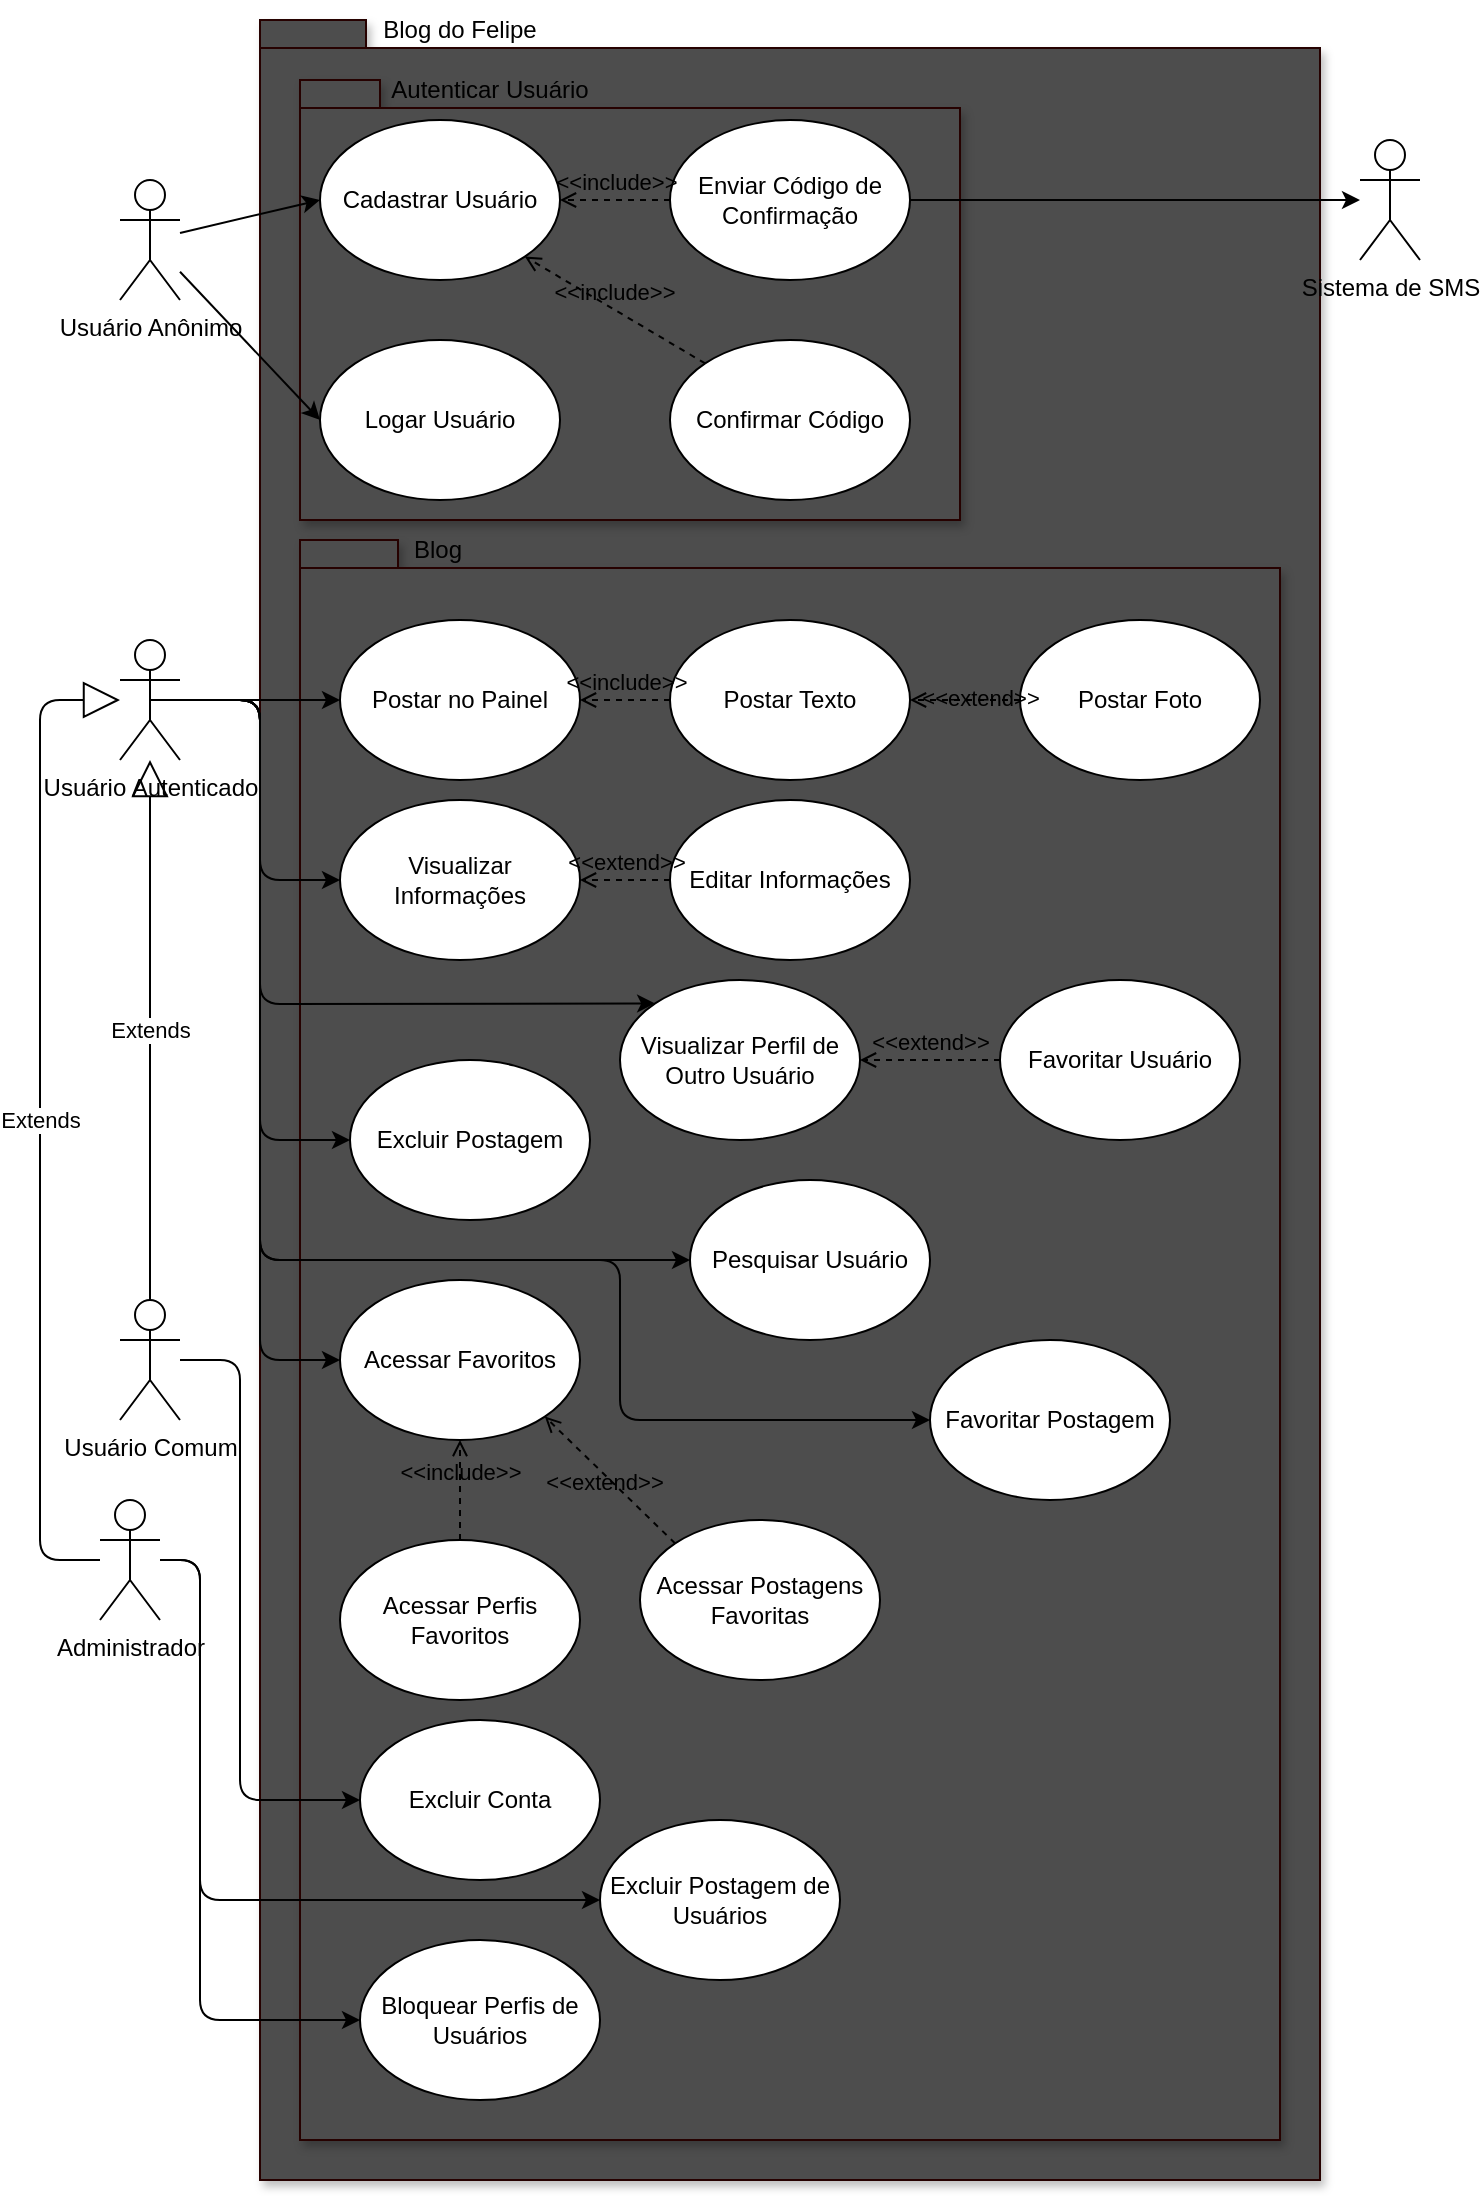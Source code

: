 <mxfile>
    <diagram id="R8X5jv-_PmbTbH94nPzF" name="Page-1">
        <mxGraphModel dx="1369" dy="496" grid="1" gridSize="10" guides="1" tooltips="1" connect="1" arrows="1" fold="1" page="1" pageScale="1" pageWidth="850" pageHeight="1100" math="0" shadow="0">
            <root>
                <mxCell id="0"/>
                <mxCell id="1" parent="0"/>
                <mxCell id="79" value="" style="shape=folder;fontStyle=1;spacingTop=10;tabWidth=40;tabHeight=14;tabPosition=left;html=1;whiteSpace=wrap;shadow=1;fillColor=#4D4D4D;strokeColor=#260100;" vertex="1" parent="1">
                    <mxGeometry x="190" y="10" width="530" height="1080" as="geometry"/>
                </mxCell>
                <mxCell id="28" value="" style="shape=folder;fontStyle=1;spacingTop=10;tabWidth=40;tabHeight=14;tabPosition=left;html=1;whiteSpace=wrap;shadow=1;fillColor=#4D4D4D;strokeColor=#260100;" vertex="1" parent="1">
                    <mxGeometry x="210" y="40" width="330" height="220" as="geometry"/>
                </mxCell>
                <mxCell id="20" value="" style="shape=folder;fontStyle=1;spacingTop=10;tabWidth=40;tabHeight=14;tabPosition=left;html=1;whiteSpace=wrap;shadow=1;fillColor=#4D4D4D;strokeColor=#260100;" vertex="1" parent="1">
                    <mxGeometry x="210" y="270" width="490" height="800" as="geometry"/>
                </mxCell>
                <mxCell id="2" value="Usuário Anônimo" style="shape=umlActor;verticalLabelPosition=bottom;verticalAlign=top;html=1;outlineConnect=0;" vertex="1" parent="1">
                    <mxGeometry x="120" y="90" width="30" height="60" as="geometry"/>
                </mxCell>
                <mxCell id="72" style="edgeStyle=none;html=1;entryX=0;entryY=0.5;entryDx=0;entryDy=0;" edge="1" parent="1" source="3" target="45">
                    <mxGeometry relative="1" as="geometry">
                        <Array as="points">
                            <mxPoint x="180" y="680"/>
                            <mxPoint x="180" y="900"/>
                        </Array>
                    </mxGeometry>
                </mxCell>
                <mxCell id="3" value="Usuário Comum" style="shape=umlActor;verticalLabelPosition=bottom;verticalAlign=top;html=1;outlineConnect=0;" vertex="1" parent="1">
                    <mxGeometry x="120" y="650" width="30" height="60" as="geometry"/>
                </mxCell>
                <mxCell id="73" style="edgeStyle=none;html=1;entryX=0;entryY=0.5;entryDx=0;entryDy=0;" edge="1" parent="1" source="4" target="46">
                    <mxGeometry relative="1" as="geometry">
                        <Array as="points">
                            <mxPoint x="160" y="780"/>
                            <mxPoint x="160" y="950"/>
                        </Array>
                    </mxGeometry>
                </mxCell>
                <mxCell id="74" style="edgeStyle=none;html=1;entryX=0;entryY=0.5;entryDx=0;entryDy=0;" edge="1" parent="1" source="4" target="47">
                    <mxGeometry relative="1" as="geometry">
                        <Array as="points">
                            <mxPoint x="160" y="780"/>
                            <mxPoint x="160" y="1010"/>
                        </Array>
                    </mxGeometry>
                </mxCell>
                <mxCell id="4" value="Administrador" style="shape=umlActor;verticalLabelPosition=bottom;verticalAlign=top;html=1;outlineConnect=0;" vertex="1" parent="1">
                    <mxGeometry x="110" y="750" width="30" height="60" as="geometry"/>
                </mxCell>
                <mxCell id="48" style="edgeStyle=none;html=1;entryX=0;entryY=0.5;entryDx=0;entryDy=0;" edge="1" parent="1" source="5" target="29">
                    <mxGeometry relative="1" as="geometry"/>
                </mxCell>
                <mxCell id="56" style="edgeStyle=none;html=1;entryX=0;entryY=0.5;entryDx=0;entryDy=0;exitX=0.5;exitY=0.5;exitDx=0;exitDy=0;exitPerimeter=0;" edge="1" parent="1" source="5" target="43">
                    <mxGeometry relative="1" as="geometry">
                        <mxPoint x="180" y="430" as="sourcePoint"/>
                        <Array as="points">
                            <mxPoint x="190" y="350"/>
                            <mxPoint x="190" y="440"/>
                        </Array>
                    </mxGeometry>
                </mxCell>
                <mxCell id="66" style="edgeStyle=none;html=1;entryX=0;entryY=0;entryDx=0;entryDy=0;" edge="1" parent="1" source="5" target="37">
                    <mxGeometry relative="1" as="geometry">
                        <Array as="points">
                            <mxPoint x="190" y="350"/>
                            <mxPoint x="190" y="502"/>
                        </Array>
                    </mxGeometry>
                </mxCell>
                <mxCell id="67" style="edgeStyle=none;html=1;entryX=0;entryY=0.5;entryDx=0;entryDy=0;" edge="1" parent="1" source="5" target="32">
                    <mxGeometry relative="1" as="geometry">
                        <Array as="points">
                            <mxPoint x="190" y="350"/>
                            <mxPoint x="190" y="570"/>
                        </Array>
                    </mxGeometry>
                </mxCell>
                <mxCell id="68" style="edgeStyle=none;html=1;entryX=0;entryY=0.5;entryDx=0;entryDy=0;" edge="1" parent="1" source="5" target="34">
                    <mxGeometry relative="1" as="geometry">
                        <Array as="points">
                            <mxPoint x="190" y="350"/>
                            <mxPoint x="190" y="630"/>
                        </Array>
                    </mxGeometry>
                </mxCell>
                <mxCell id="69" style="edgeStyle=none;html=1;entryX=0;entryY=0.5;entryDx=0;entryDy=0;" edge="1" parent="1" source="5" target="33">
                    <mxGeometry relative="1" as="geometry">
                        <Array as="points">
                            <mxPoint x="190" y="350"/>
                            <mxPoint x="190" y="630"/>
                            <mxPoint x="370" y="630"/>
                            <mxPoint x="370" y="710"/>
                        </Array>
                    </mxGeometry>
                </mxCell>
                <mxCell id="71" style="edgeStyle=none;html=1;entryX=0;entryY=0.5;entryDx=0;entryDy=0;" edge="1" parent="1" source="5" target="39">
                    <mxGeometry relative="1" as="geometry">
                        <Array as="points">
                            <mxPoint x="190" y="350"/>
                            <mxPoint x="190" y="680"/>
                        </Array>
                    </mxGeometry>
                </mxCell>
                <mxCell id="5" value="Usuário Autenticado" style="shape=umlActor;verticalLabelPosition=bottom;verticalAlign=top;html=1;outlineConnect=0;" vertex="1" parent="1">
                    <mxGeometry x="120" y="320" width="30" height="60" as="geometry"/>
                </mxCell>
                <mxCell id="11" value="Extends" style="endArrow=block;endSize=16;endFill=0;html=1;" edge="1" parent="1" source="3" target="5">
                    <mxGeometry width="160" relative="1" as="geometry">
                        <mxPoint x="40" y="339.38" as="sourcePoint"/>
                        <mxPoint x="130" y="350" as="targetPoint"/>
                    </mxGeometry>
                </mxCell>
                <mxCell id="13" value="Extends" style="endArrow=block;endSize=16;endFill=0;html=1;" edge="1" parent="1" source="4" target="5">
                    <mxGeometry width="160" relative="1" as="geometry">
                        <mxPoint x="260" y="386.877" as="sourcePoint"/>
                        <mxPoint x="120" y="440" as="targetPoint"/>
                        <Array as="points">
                            <mxPoint x="80" y="780"/>
                            <mxPoint x="80" y="350"/>
                        </Array>
                    </mxGeometry>
                </mxCell>
                <mxCell id="23" style="edgeStyle=none;html=1;entryX=0;entryY=0.5;entryDx=0;entryDy=0;" edge="1" parent="1" source="2" target="15">
                    <mxGeometry relative="1" as="geometry">
                        <mxPoint x="160" y="20" as="targetPoint"/>
                    </mxGeometry>
                </mxCell>
                <mxCell id="15" value="Cadastrar Usuário" style="ellipse;whiteSpace=wrap;html=1;" vertex="1" parent="1">
                    <mxGeometry x="220" y="60" width="120" height="80" as="geometry"/>
                </mxCell>
                <mxCell id="25" style="edgeStyle=none;html=1;exitX=1;exitY=0.5;exitDx=0;exitDy=0;" edge="1" parent="1" source="16" target="17">
                    <mxGeometry relative="1" as="geometry"/>
                </mxCell>
                <mxCell id="16" value="Enviar Código de Confirmação" style="ellipse;whiteSpace=wrap;html=1;" vertex="1" parent="1">
                    <mxGeometry x="395" y="60" width="120" height="80" as="geometry"/>
                </mxCell>
                <mxCell id="17" value="Sistema de SMS&lt;br&gt;" style="shape=umlActor;verticalLabelPosition=bottom;verticalAlign=top;html=1;outlineConnect=0;" vertex="1" parent="1">
                    <mxGeometry x="740" y="70" width="30" height="60" as="geometry"/>
                </mxCell>
                <mxCell id="18" value="Confirmar Código" style="ellipse;whiteSpace=wrap;html=1;" vertex="1" parent="1">
                    <mxGeometry x="395" y="170" width="120" height="80" as="geometry"/>
                </mxCell>
                <mxCell id="24" style="edgeStyle=none;html=1;entryX=0;entryY=0.5;entryDx=0;entryDy=0;" edge="1" parent="1" source="2" target="19">
                    <mxGeometry relative="1" as="geometry">
                        <mxPoint x="140" y="210" as="sourcePoint"/>
                    </mxGeometry>
                </mxCell>
                <mxCell id="19" value="Logar Usuário" style="ellipse;whiteSpace=wrap;html=1;" vertex="1" parent="1">
                    <mxGeometry x="220" y="170" width="120" height="80" as="geometry"/>
                </mxCell>
                <mxCell id="21" value="&amp;lt;&amp;lt;include&amp;gt;&amp;gt;" style="html=1;verticalAlign=bottom;labelBackgroundColor=none;endArrow=open;endFill=0;dashed=1;entryX=1;entryY=0.5;entryDx=0;entryDy=0;exitX=0;exitY=0.5;exitDx=0;exitDy=0;" edge="1" parent="1" source="16" target="15">
                    <mxGeometry width="160" relative="1" as="geometry">
                        <mxPoint x="330" y="159.44" as="sourcePoint"/>
                        <mxPoint x="490" y="159.44" as="targetPoint"/>
                    </mxGeometry>
                </mxCell>
                <mxCell id="22" value="&amp;lt;&amp;lt;include&amp;gt;&amp;gt;" style="html=1;verticalAlign=bottom;labelBackgroundColor=none;endArrow=open;endFill=0;dashed=1;entryX=1;entryY=1;entryDx=0;entryDy=0;exitX=0;exitY=0;exitDx=0;exitDy=0;" edge="1" parent="1" source="18" target="15">
                    <mxGeometry width="160" relative="1" as="geometry">
                        <mxPoint x="405.0" y="110.0" as="sourcePoint"/>
                        <mxPoint x="350" y="110.0" as="targetPoint"/>
                    </mxGeometry>
                </mxCell>
                <mxCell id="26" value="Autenticar Usuário" style="text;html=1;strokeColor=none;fillColor=none;align=center;verticalAlign=middle;whiteSpace=wrap;rounded=0;" vertex="1" parent="1">
                    <mxGeometry x="240" y="30" width="130" height="30" as="geometry"/>
                </mxCell>
                <mxCell id="29" value="Postar no Painel" style="ellipse;whiteSpace=wrap;html=1;" vertex="1" parent="1">
                    <mxGeometry x="230" y="310" width="120" height="80" as="geometry"/>
                </mxCell>
                <mxCell id="30" value="Postar Texto" style="ellipse;whiteSpace=wrap;html=1;" vertex="1" parent="1">
                    <mxGeometry x="395" y="310" width="120" height="80" as="geometry"/>
                </mxCell>
                <mxCell id="31" value="Postar Foto" style="ellipse;whiteSpace=wrap;html=1;" vertex="1" parent="1">
                    <mxGeometry x="570" y="310" width="120" height="80" as="geometry"/>
                </mxCell>
                <mxCell id="32" value="Excluir Postagem" style="ellipse;whiteSpace=wrap;html=1;" vertex="1" parent="1">
                    <mxGeometry x="235" y="530" width="120" height="80" as="geometry"/>
                </mxCell>
                <mxCell id="33" value="Favoritar Postagem" style="ellipse;whiteSpace=wrap;html=1;" vertex="1" parent="1">
                    <mxGeometry x="525" y="670" width="120" height="80" as="geometry"/>
                </mxCell>
                <mxCell id="34" value="Pesquisar Usuário" style="ellipse;whiteSpace=wrap;html=1;" vertex="1" parent="1">
                    <mxGeometry x="405" y="590" width="120" height="80" as="geometry"/>
                </mxCell>
                <mxCell id="37" value="Visualizar Perfil de Outro Usuário" style="ellipse;whiteSpace=wrap;html=1;" vertex="1" parent="1">
                    <mxGeometry x="370" y="490" width="120" height="80" as="geometry"/>
                </mxCell>
                <mxCell id="38" value="Favoritar Usuário" style="ellipse;whiteSpace=wrap;html=1;" vertex="1" parent="1">
                    <mxGeometry x="560" y="490" width="120" height="80" as="geometry"/>
                </mxCell>
                <mxCell id="39" value="Acessar Favoritos" style="ellipse;whiteSpace=wrap;html=1;" vertex="1" parent="1">
                    <mxGeometry x="230" y="640" width="120" height="80" as="geometry"/>
                </mxCell>
                <mxCell id="41" value="Acessar Perfis Favoritos" style="ellipse;whiteSpace=wrap;html=1;" vertex="1" parent="1">
                    <mxGeometry x="230" y="770" width="120" height="80" as="geometry"/>
                </mxCell>
                <mxCell id="42" value="Acessar Postagens Favoritas" style="ellipse;whiteSpace=wrap;html=1;" vertex="1" parent="1">
                    <mxGeometry x="380" y="760" width="120" height="80" as="geometry"/>
                </mxCell>
                <mxCell id="43" value="Visualizar Informações" style="ellipse;whiteSpace=wrap;html=1;" vertex="1" parent="1">
                    <mxGeometry x="230" y="400" width="120" height="80" as="geometry"/>
                </mxCell>
                <mxCell id="44" value="Editar Informações" style="ellipse;whiteSpace=wrap;html=1;" vertex="1" parent="1">
                    <mxGeometry x="395" y="400" width="120" height="80" as="geometry"/>
                </mxCell>
                <mxCell id="45" value="Excluir Conta" style="ellipse;whiteSpace=wrap;html=1;" vertex="1" parent="1">
                    <mxGeometry x="240" y="860" width="120" height="80" as="geometry"/>
                </mxCell>
                <mxCell id="46" value="Excluir Postagem de Usuários" style="ellipse;whiteSpace=wrap;html=1;" vertex="1" parent="1">
                    <mxGeometry x="360" y="910" width="120" height="80" as="geometry"/>
                </mxCell>
                <mxCell id="47" value="Bloquear Perfis de Usuários" style="ellipse;whiteSpace=wrap;html=1;" vertex="1" parent="1">
                    <mxGeometry x="240" y="970" width="120" height="80" as="geometry"/>
                </mxCell>
                <mxCell id="51" value="&amp;lt;&amp;lt;extend&amp;gt;&amp;gt;" style="html=1;verticalAlign=bottom;labelBackgroundColor=none;endArrow=open;endFill=0;dashed=1;exitX=0;exitY=0.5;exitDx=0;exitDy=0;entryX=1;entryY=0.5;entryDx=0;entryDy=0;" edge="1" parent="1" source="31" target="30">
                    <mxGeometry x="-0.259" y="8" width="160" relative="1" as="geometry">
                        <mxPoint x="360" y="390" as="sourcePoint"/>
                        <mxPoint x="497.426" y="378.284" as="targetPoint"/>
                        <mxPoint as="offset"/>
                    </mxGeometry>
                </mxCell>
                <mxCell id="53" value="&amp;lt;&amp;lt;extend&amp;gt;&amp;gt;" style="html=1;verticalAlign=bottom;labelBackgroundColor=none;endArrow=open;endFill=0;dashed=1;exitX=0;exitY=0;exitDx=0;exitDy=0;entryX=1;entryY=1;entryDx=0;entryDy=0;" edge="1" parent="1" source="42" target="39">
                    <mxGeometry x="-0.097" y="9" width="160" relative="1" as="geometry">
                        <mxPoint x="450.144" y="633.436" as="sourcePoint"/>
                        <mxPoint x="345" y="710" as="targetPoint"/>
                        <mxPoint as="offset"/>
                    </mxGeometry>
                </mxCell>
                <mxCell id="57" value="&amp;lt;&amp;lt;extend&amp;gt;&amp;gt;" style="html=1;verticalAlign=bottom;labelBackgroundColor=none;endArrow=open;endFill=0;dashed=1;exitX=0;exitY=0.5;exitDx=0;exitDy=0;entryX=1;entryY=0.5;entryDx=0;entryDy=0;" edge="1" parent="1" source="44" target="43">
                    <mxGeometry width="160" relative="1" as="geometry">
                        <mxPoint x="400" y="550" as="sourcePoint"/>
                        <mxPoint x="347.426" y="601.716" as="targetPoint"/>
                    </mxGeometry>
                </mxCell>
                <mxCell id="58" value="&amp;lt;&amp;lt;extend&amp;gt;&amp;gt;" style="html=1;verticalAlign=bottom;labelBackgroundColor=none;endArrow=open;endFill=0;dashed=1;exitX=0;exitY=0.5;exitDx=0;exitDy=0;entryX=1;entryY=0.5;entryDx=0;entryDy=0;" edge="1" parent="1" source="38" target="37">
                    <mxGeometry width="160" relative="1" as="geometry">
                        <mxPoint x="445" y="530" as="sourcePoint"/>
                        <mxPoint x="380" y="520" as="targetPoint"/>
                    </mxGeometry>
                </mxCell>
                <mxCell id="64" value="&amp;lt;&amp;lt;include&amp;gt;&amp;gt;" style="html=1;verticalAlign=bottom;labelBackgroundColor=none;endArrow=open;endFill=0;dashed=1;exitX=0;exitY=0.5;exitDx=0;exitDy=0;entryX=1;entryY=0.5;entryDx=0;entryDy=0;" edge="1" parent="1" source="30" target="29">
                    <mxGeometry width="160" relative="1" as="geometry">
                        <mxPoint x="395.0" y="350" as="sourcePoint"/>
                        <mxPoint x="535" y="420" as="targetPoint"/>
                    </mxGeometry>
                </mxCell>
                <mxCell id="65" value="&amp;lt;&amp;lt;include&amp;gt;&amp;gt;" style="html=1;verticalAlign=bottom;labelBackgroundColor=none;endArrow=open;endFill=0;dashed=1;exitX=0.5;exitY=0;exitDx=0;exitDy=0;entryX=0.5;entryY=1;entryDx=0;entryDy=0;" edge="1" parent="1" source="41" target="39">
                    <mxGeometry width="160" relative="1" as="geometry">
                        <mxPoint x="322.5" y="760" as="sourcePoint"/>
                        <mxPoint x="277.5" y="760" as="targetPoint"/>
                    </mxGeometry>
                </mxCell>
                <mxCell id="76" value="Blog" style="text;html=1;strokeColor=none;fillColor=none;align=left;verticalAlign=middle;whiteSpace=wrap;rounded=0;" vertex="1" parent="1">
                    <mxGeometry x="265" y="260" width="130" height="30" as="geometry"/>
                </mxCell>
                <mxCell id="80" value="Blog do Felipe" style="text;html=1;strokeColor=none;fillColor=none;align=center;verticalAlign=middle;whiteSpace=wrap;rounded=0;" vertex="1" parent="1">
                    <mxGeometry x="225" width="130" height="30" as="geometry"/>
                </mxCell>
            </root>
        </mxGraphModel>
    </diagram>
</mxfile>